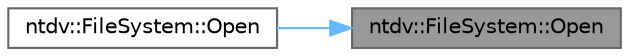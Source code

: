 digraph "ntdv::FileSystem::Open"
{
 // LATEX_PDF_SIZE
  bgcolor="transparent";
  edge [fontname=Helvetica,fontsize=10,labelfontname=Helvetica,labelfontsize=10];
  node [fontname=Helvetica,fontsize=10,shape=box,height=0.2,width=0.4];
  rankdir="RL";
  Node1 [id="Node000001",label="ntdv::FileSystem::Open",height=0.2,width=0.4,color="gray40", fillcolor="grey60", style="filled", fontcolor="black",tooltip=" "];
  Node1 -> Node2 [id="edge1_Node000001_Node000002",dir="back",color="steelblue1",style="solid",tooltip=" "];
  Node2 [id="Node000002",label="ntdv::FileSystem::Open",height=0.2,width=0.4,color="grey40", fillcolor="white", style="filled",URL="$classntdv_1_1_file_system.html#a9e3ae5209c8e86c22775d69806a2c95c",tooltip=" "];
}
